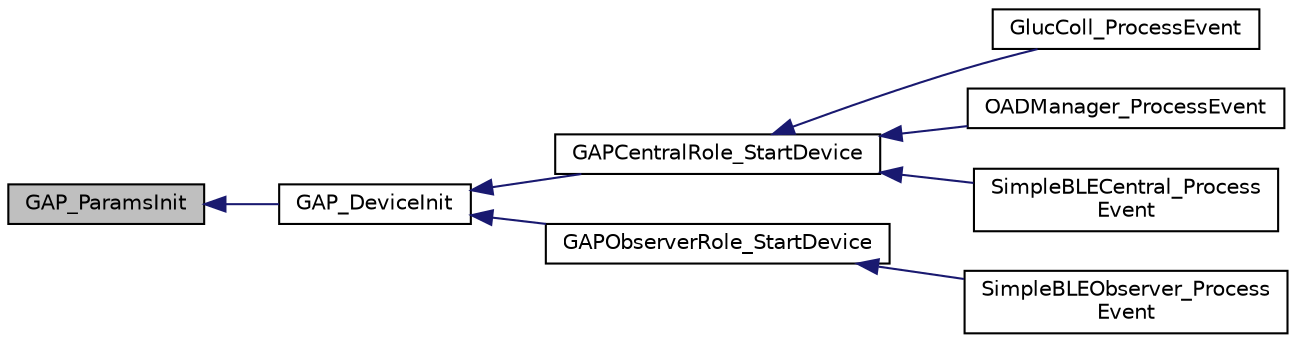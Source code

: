 digraph "GAP_ParamsInit"
{
  edge [fontname="Helvetica",fontsize="10",labelfontname="Helvetica",labelfontsize="10"];
  node [fontname="Helvetica",fontsize="10",shape=record];
  rankdir="LR";
  Node1 [label="GAP_ParamsInit",height=0.2,width=0.4,color="black", fillcolor="grey75", style="filled" fontcolor="black"];
  Node1 -> Node2 [dir="back",color="midnightblue",fontsize="10",style="solid",fontname="Helvetica"];
  Node2 [label="GAP_DeviceInit",height=0.2,width=0.4,color="black", fillcolor="white", style="filled",URL="$group___g_a_p___a_p_i.html#ga729bcdb44b9ea7717cbfd55d25ba5194",tooltip="Called to setup the device. Call just once on initialization. "];
  Node2 -> Node3 [dir="back",color="midnightblue",fontsize="10",style="solid",fontname="Helvetica"];
  Node3 [label="GAPCentralRole_StartDevice",height=0.2,width=0.4,color="black", fillcolor="white", style="filled",URL="$group___c_e_n_t_r_a_l___p_r_o_f_i_l_e___a_p_i.html#gaead84a86ae96da938609ea0c34074ff7",tooltip="Start the device in Central role. This function is typically called once during system startup..."];
  Node3 -> Node4 [dir="back",color="midnightblue",fontsize="10",style="solid",fontname="Helvetica"];
  Node4 [label="GlucColl_ProcessEvent",height=0.2,width=0.4,color="black", fillcolor="white", style="filled",URL="$glucose_collector_8h.html#acf6a08dd11039baa3d1ee2fc93b3da50"];
  Node3 -> Node5 [dir="back",color="midnightblue",fontsize="10",style="solid",fontname="Helvetica"];
  Node5 [label="OADManager_ProcessEvent",height=0.2,width=0.4,color="black", fillcolor="white", style="filled",URL="$oad__mgr__app_8h.html#affb43696848dcb745672e9dbfa7ec924"];
  Node3 -> Node6 [dir="back",color="midnightblue",fontsize="10",style="solid",fontname="Helvetica"];
  Node6 [label="SimpleBLECentral_Process\lEvent",height=0.2,width=0.4,color="black", fillcolor="white", style="filled",URL="$simple_b_l_e_central_8h.html#ad3eb9123fb0ebe23da7d5f81b9b6fee9"];
  Node2 -> Node7 [dir="back",color="midnightblue",fontsize="10",style="solid",fontname="Helvetica"];
  Node7 [label="GAPObserverRole_StartDevice",height=0.2,width=0.4,color="black", fillcolor="white", style="filled",URL="$group___o_b_s_e_r_v_e_r___p_r_o_f_i_l_e___a_p_i.html#ga0b34b690763fd5149d829a515945236c",tooltip="Start the device in Observer role. This function is typically called once during system startup..."];
  Node7 -> Node8 [dir="back",color="midnightblue",fontsize="10",style="solid",fontname="Helvetica"];
  Node8 [label="SimpleBLEObserver_Process\lEvent",height=0.2,width=0.4,color="black", fillcolor="white", style="filled",URL="$simple_b_l_e_observer_8h.html#a14ec6c7aaffe9dd9d136a10a223b2885"];
}
